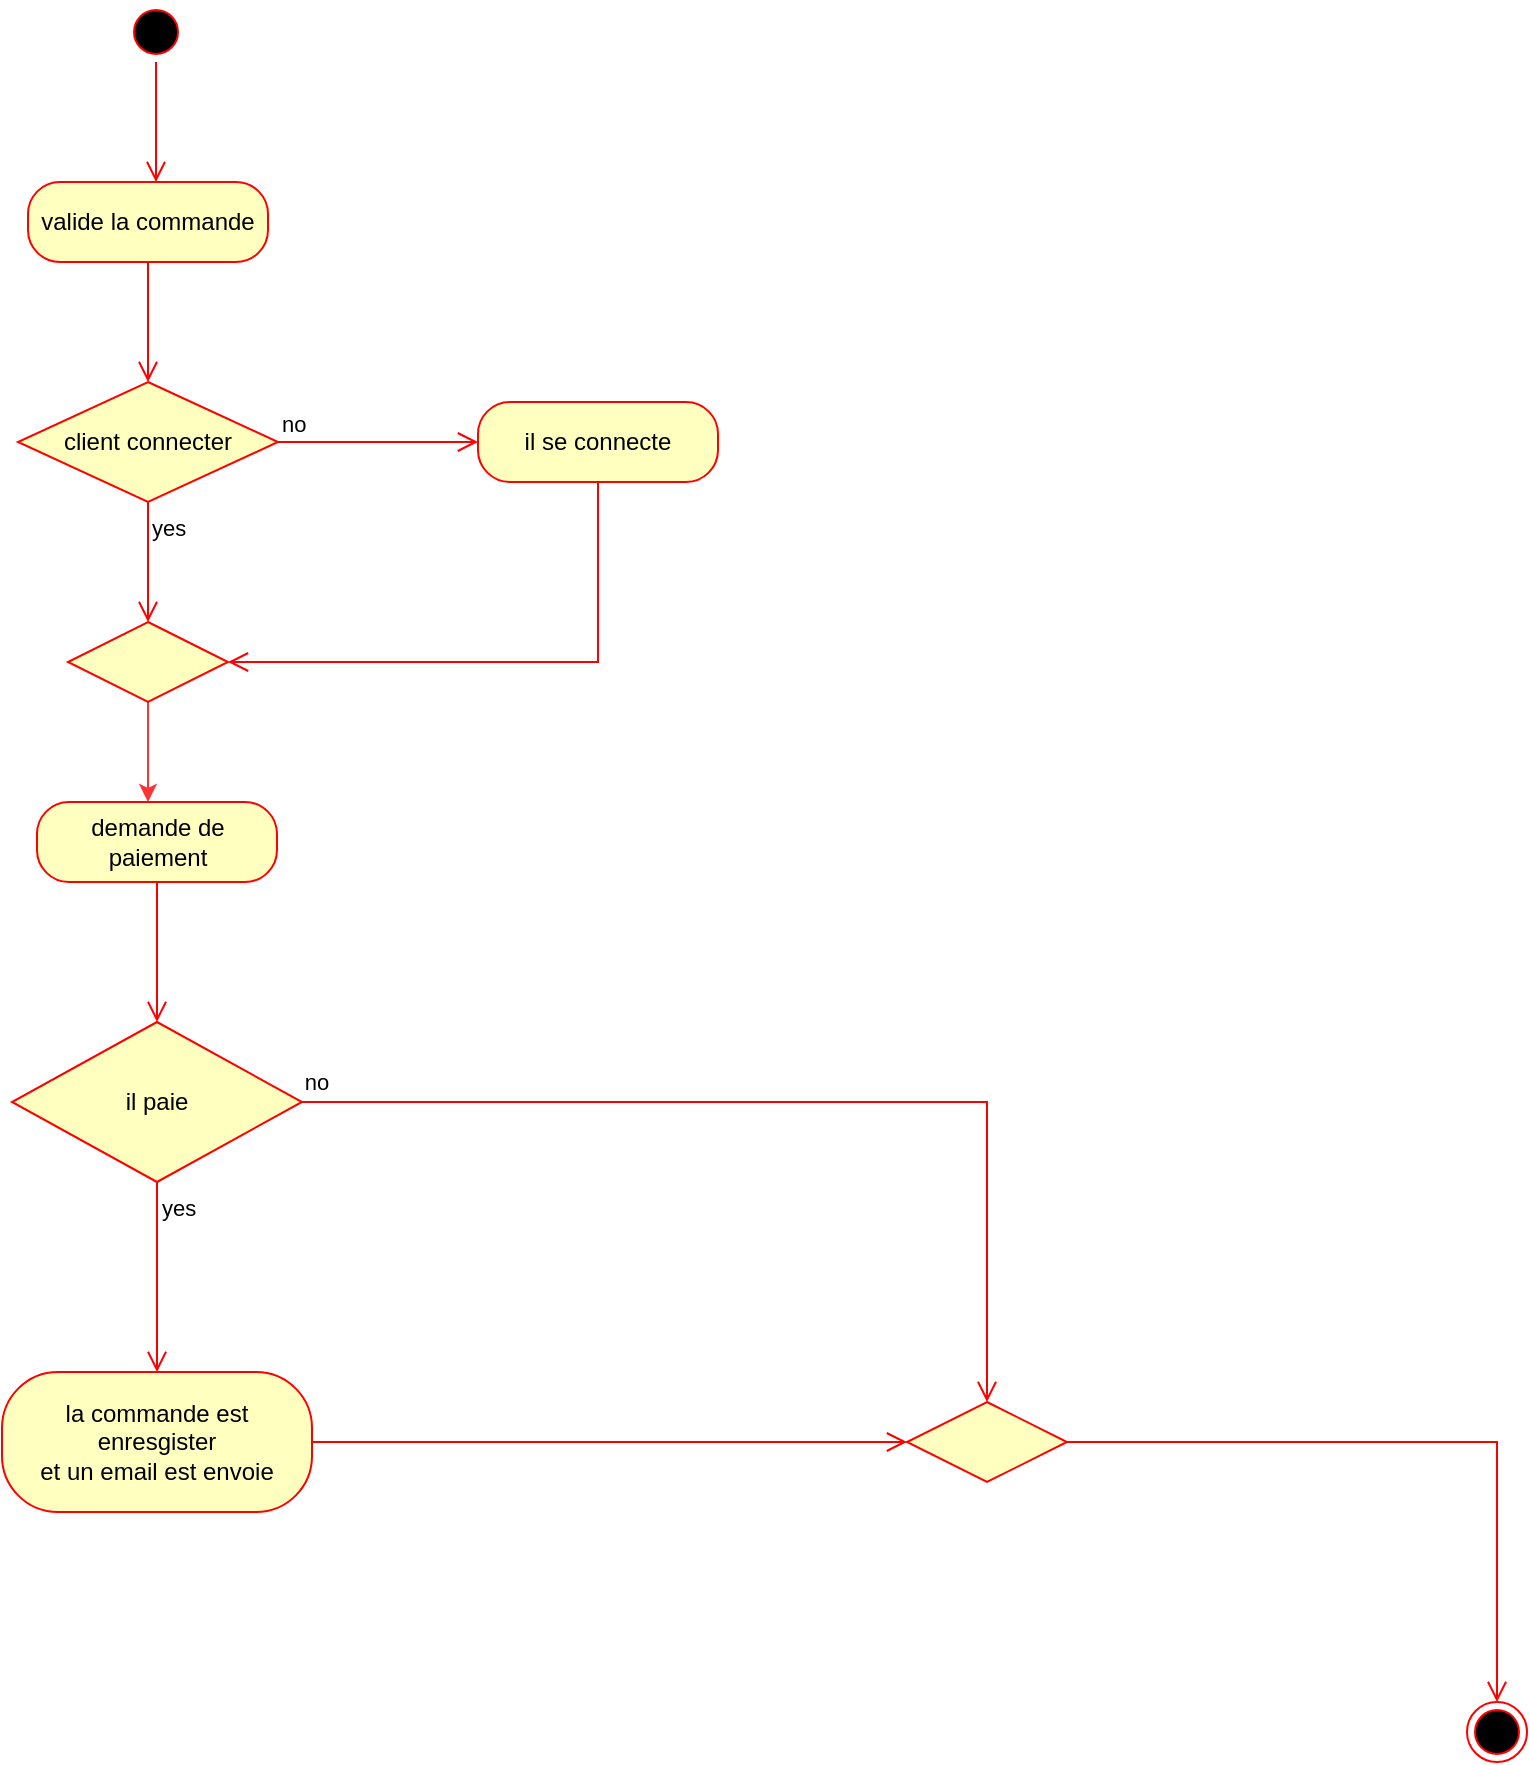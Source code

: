 <mxfile version="22.0.3" type="device">
  <diagram name="Page-1" id="e7e014a7-5840-1c2e-5031-d8a46d1fe8dd">
    <mxGraphModel dx="1364" dy="843" grid="1" gridSize="10" guides="1" tooltips="1" connect="1" arrows="1" fold="1" page="1" pageScale="1" pageWidth="827" pageHeight="1169" background="none" math="0" shadow="0">
      <root>
        <mxCell id="0" />
        <mxCell id="1" parent="0" />
        <mxCell id="CzvmDxrg0_R8b5X8fbQY-5" value="" style="ellipse;html=1;shape=startState;fillColor=#000000;strokeColor=#ff0000;" parent="1" vertex="1">
          <mxGeometry x="94" y="10" width="30" height="30" as="geometry" />
        </mxCell>
        <mxCell id="CzvmDxrg0_R8b5X8fbQY-6" value="" style="edgeStyle=orthogonalEdgeStyle;html=1;verticalAlign=bottom;endArrow=open;endSize=8;strokeColor=#ff0000;rounded=0;" parent="1" source="CzvmDxrg0_R8b5X8fbQY-5" edge="1">
          <mxGeometry relative="1" as="geometry">
            <mxPoint x="109" y="100" as="targetPoint" />
          </mxGeometry>
        </mxCell>
        <mxCell id="CzvmDxrg0_R8b5X8fbQY-7" value="valide la commande" style="rounded=1;whiteSpace=wrap;html=1;arcSize=40;fontColor=#000000;fillColor=#ffffc0;strokeColor=#ff0000;" parent="1" vertex="1">
          <mxGeometry x="45" y="100" width="120" height="40" as="geometry" />
        </mxCell>
        <mxCell id="CzvmDxrg0_R8b5X8fbQY-8" value="" style="edgeStyle=orthogonalEdgeStyle;html=1;verticalAlign=bottom;endArrow=open;endSize=8;strokeColor=#ff0000;rounded=0;" parent="1" source="CzvmDxrg0_R8b5X8fbQY-7" edge="1">
          <mxGeometry relative="1" as="geometry">
            <mxPoint x="105" y="200" as="targetPoint" />
          </mxGeometry>
        </mxCell>
        <mxCell id="CzvmDxrg0_R8b5X8fbQY-9" value="client connecter" style="rhombus;whiteSpace=wrap;html=1;fontColor=#000000;fillColor=#ffffc0;strokeColor=#ff0000;" parent="1" vertex="1">
          <mxGeometry x="40" y="200" width="130" height="60" as="geometry" />
        </mxCell>
        <mxCell id="CzvmDxrg0_R8b5X8fbQY-10" value="no" style="html=1;align=left;verticalAlign=bottom;endArrow=open;endSize=8;strokeColor=#ff0000;rounded=0;entryX=0;entryY=0.5;entryDx=0;entryDy=0;" parent="1" source="CzvmDxrg0_R8b5X8fbQY-9" target="CzvmDxrg0_R8b5X8fbQY-14" edge="1">
          <mxGeometry x="-1" relative="1" as="geometry">
            <mxPoint x="245" y="220" as="targetPoint" />
          </mxGeometry>
        </mxCell>
        <mxCell id="CzvmDxrg0_R8b5X8fbQY-11" value="yes" style="edgeStyle=orthogonalEdgeStyle;html=1;align=left;verticalAlign=top;endArrow=open;endSize=8;strokeColor=#ff0000;rounded=0;entryX=0.5;entryY=0;entryDx=0;entryDy=0;" parent="1" source="CzvmDxrg0_R8b5X8fbQY-9" target="CzvmDxrg0_R8b5X8fbQY-16" edge="1">
          <mxGeometry x="-1" relative="1" as="geometry">
            <mxPoint x="105" y="300" as="targetPoint" />
          </mxGeometry>
        </mxCell>
        <mxCell id="CzvmDxrg0_R8b5X8fbQY-14" value="il se connecte" style="rounded=1;whiteSpace=wrap;html=1;arcSize=40;fontColor=#000000;fillColor=#ffffc0;strokeColor=#ff0000;" parent="1" vertex="1">
          <mxGeometry x="270" y="210" width="120" height="40" as="geometry" />
        </mxCell>
        <mxCell id="CzvmDxrg0_R8b5X8fbQY-15" value="" style="edgeStyle=orthogonalEdgeStyle;html=1;verticalAlign=bottom;endArrow=open;endSize=8;strokeColor=#ff0000;rounded=0;entryX=1;entryY=0.5;entryDx=0;entryDy=0;exitX=0.5;exitY=1;exitDx=0;exitDy=0;" parent="1" source="CzvmDxrg0_R8b5X8fbQY-14" target="CzvmDxrg0_R8b5X8fbQY-16" edge="1">
          <mxGeometry relative="1" as="geometry">
            <mxPoint x="300" y="290" as="targetPoint" />
          </mxGeometry>
        </mxCell>
        <mxCell id="CzvmDxrg0_R8b5X8fbQY-19" style="edgeStyle=orthogonalEdgeStyle;rounded=0;orthogonalLoop=1;jettySize=auto;html=1;strokeColor=#FF3333;" parent="1" source="CzvmDxrg0_R8b5X8fbQY-16" edge="1">
          <mxGeometry relative="1" as="geometry">
            <mxPoint x="105" y="410" as="targetPoint" />
          </mxGeometry>
        </mxCell>
        <mxCell id="CzvmDxrg0_R8b5X8fbQY-16" value="" style="rhombus;whiteSpace=wrap;html=1;fontColor=#000000;fillColor=#ffffc0;strokeColor=#ff0000;" parent="1" vertex="1">
          <mxGeometry x="65" y="320" width="80" height="40" as="geometry" />
        </mxCell>
        <mxCell id="CzvmDxrg0_R8b5X8fbQY-21" value="" style="ellipse;html=1;shape=endState;fillColor=#000000;strokeColor=#ff0000;" parent="1" vertex="1">
          <mxGeometry x="764.5" y="860" width="30" height="30" as="geometry" />
        </mxCell>
        <mxCell id="NJbZ_Pix4mLzeZZxrcTe-1" value="demande de paiement" style="rounded=1;whiteSpace=wrap;html=1;arcSize=40;fontColor=#000000;fillColor=#ffffc0;strokeColor=#ff0000;" parent="1" vertex="1">
          <mxGeometry x="49.5" y="410" width="120" height="40" as="geometry" />
        </mxCell>
        <mxCell id="NJbZ_Pix4mLzeZZxrcTe-2" value="" style="edgeStyle=orthogonalEdgeStyle;html=1;verticalAlign=bottom;endArrow=open;endSize=8;strokeColor=#ff0000;rounded=0;entryX=0.5;entryY=0;entryDx=0;entryDy=0;" parent="1" source="NJbZ_Pix4mLzeZZxrcTe-1" target="NJbZ_Pix4mLzeZZxrcTe-3" edge="1">
          <mxGeometry relative="1" as="geometry">
            <mxPoint x="109.5" y="510" as="targetPoint" />
          </mxGeometry>
        </mxCell>
        <mxCell id="NJbZ_Pix4mLzeZZxrcTe-3" value="il paie" style="rhombus;whiteSpace=wrap;html=1;fontColor=#000000;fillColor=#ffffc0;strokeColor=#ff0000;" parent="1" vertex="1">
          <mxGeometry x="37" y="520" width="145" height="80" as="geometry" />
        </mxCell>
        <mxCell id="NJbZ_Pix4mLzeZZxrcTe-4" value="" style="edgeStyle=orthogonalEdgeStyle;html=1;align=left;verticalAlign=bottom;endArrow=open;endSize=8;strokeColor=#ff0000;rounded=0;entryX=0.5;entryY=0;entryDx=0;entryDy=0;" parent="1" source="NJbZ_Pix4mLzeZZxrcTe-3" target="g3R5W9RJ-GK7STqo9vaJ-4" edge="1">
          <mxGeometry x="-1" relative="1" as="geometry">
            <mxPoint x="214.5" y="520" as="targetPoint" />
          </mxGeometry>
        </mxCell>
        <mxCell id="g3R5W9RJ-GK7STqo9vaJ-9" value="no" style="edgeLabel;html=1;align=center;verticalAlign=middle;resizable=0;points=[];" parent="NJbZ_Pix4mLzeZZxrcTe-4" vertex="1" connectable="0">
          <mxGeometry x="-0.583" y="-3" relative="1" as="geometry">
            <mxPoint x="-96" y="-13" as="offset" />
          </mxGeometry>
        </mxCell>
        <mxCell id="NJbZ_Pix4mLzeZZxrcTe-5" value="yes" style="html=1;align=left;verticalAlign=top;endArrow=open;endSize=8;strokeColor=#ff0000;rounded=0;exitX=0.5;exitY=1;exitDx=0;exitDy=0;entryX=0.5;entryY=0;entryDx=0;entryDy=0;" parent="1" source="NJbZ_Pix4mLzeZZxrcTe-3" edge="1" target="NJbZ_Pix4mLzeZZxrcTe-7">
          <mxGeometry x="-1" relative="1" as="geometry">
            <mxPoint x="109.5" y="650" as="targetPoint" />
          </mxGeometry>
        </mxCell>
        <mxCell id="NJbZ_Pix4mLzeZZxrcTe-7" value="la commande est enresgister&lt;br&gt;et un email est envoie" style="rounded=1;whiteSpace=wrap;html=1;arcSize=40;fontColor=#000000;fillColor=#ffffc0;strokeColor=#ff0000;" parent="1" vertex="1">
          <mxGeometry x="32" y="695" width="155" height="70" as="geometry" />
        </mxCell>
        <mxCell id="NJbZ_Pix4mLzeZZxrcTe-8" value="" style="edgeStyle=orthogonalEdgeStyle;html=1;verticalAlign=bottom;endArrow=open;endSize=8;strokeColor=#ff0000;rounded=0;entryX=0;entryY=0.5;entryDx=0;entryDy=0;" parent="1" source="NJbZ_Pix4mLzeZZxrcTe-7" target="g3R5W9RJ-GK7STqo9vaJ-4" edge="1">
          <mxGeometry relative="1" as="geometry">
            <mxPoint x="109.5" y="750" as="targetPoint" />
          </mxGeometry>
        </mxCell>
        <mxCell id="g3R5W9RJ-GK7STqo9vaJ-4" value="" style="rhombus;whiteSpace=wrap;html=1;fontColor=#000000;fillColor=#ffffc0;strokeColor=#ff0000;" parent="1" vertex="1">
          <mxGeometry x="484.5" y="710" width="80" height="40" as="geometry" />
        </mxCell>
        <mxCell id="g3R5W9RJ-GK7STqo9vaJ-6" value="" style="edgeStyle=orthogonalEdgeStyle;html=1;align=left;verticalAlign=top;endArrow=open;endSize=8;strokeColor=#ff0000;rounded=0;entryX=0.5;entryY=0;entryDx=0;entryDy=0;" parent="1" source="g3R5W9RJ-GK7STqo9vaJ-4" target="CzvmDxrg0_R8b5X8fbQY-21" edge="1">
          <mxGeometry x="0.664" y="10" relative="1" as="geometry">
            <mxPoint x="524.5" y="810" as="targetPoint" />
            <mxPoint as="offset" />
          </mxGeometry>
        </mxCell>
      </root>
    </mxGraphModel>
  </diagram>
</mxfile>
